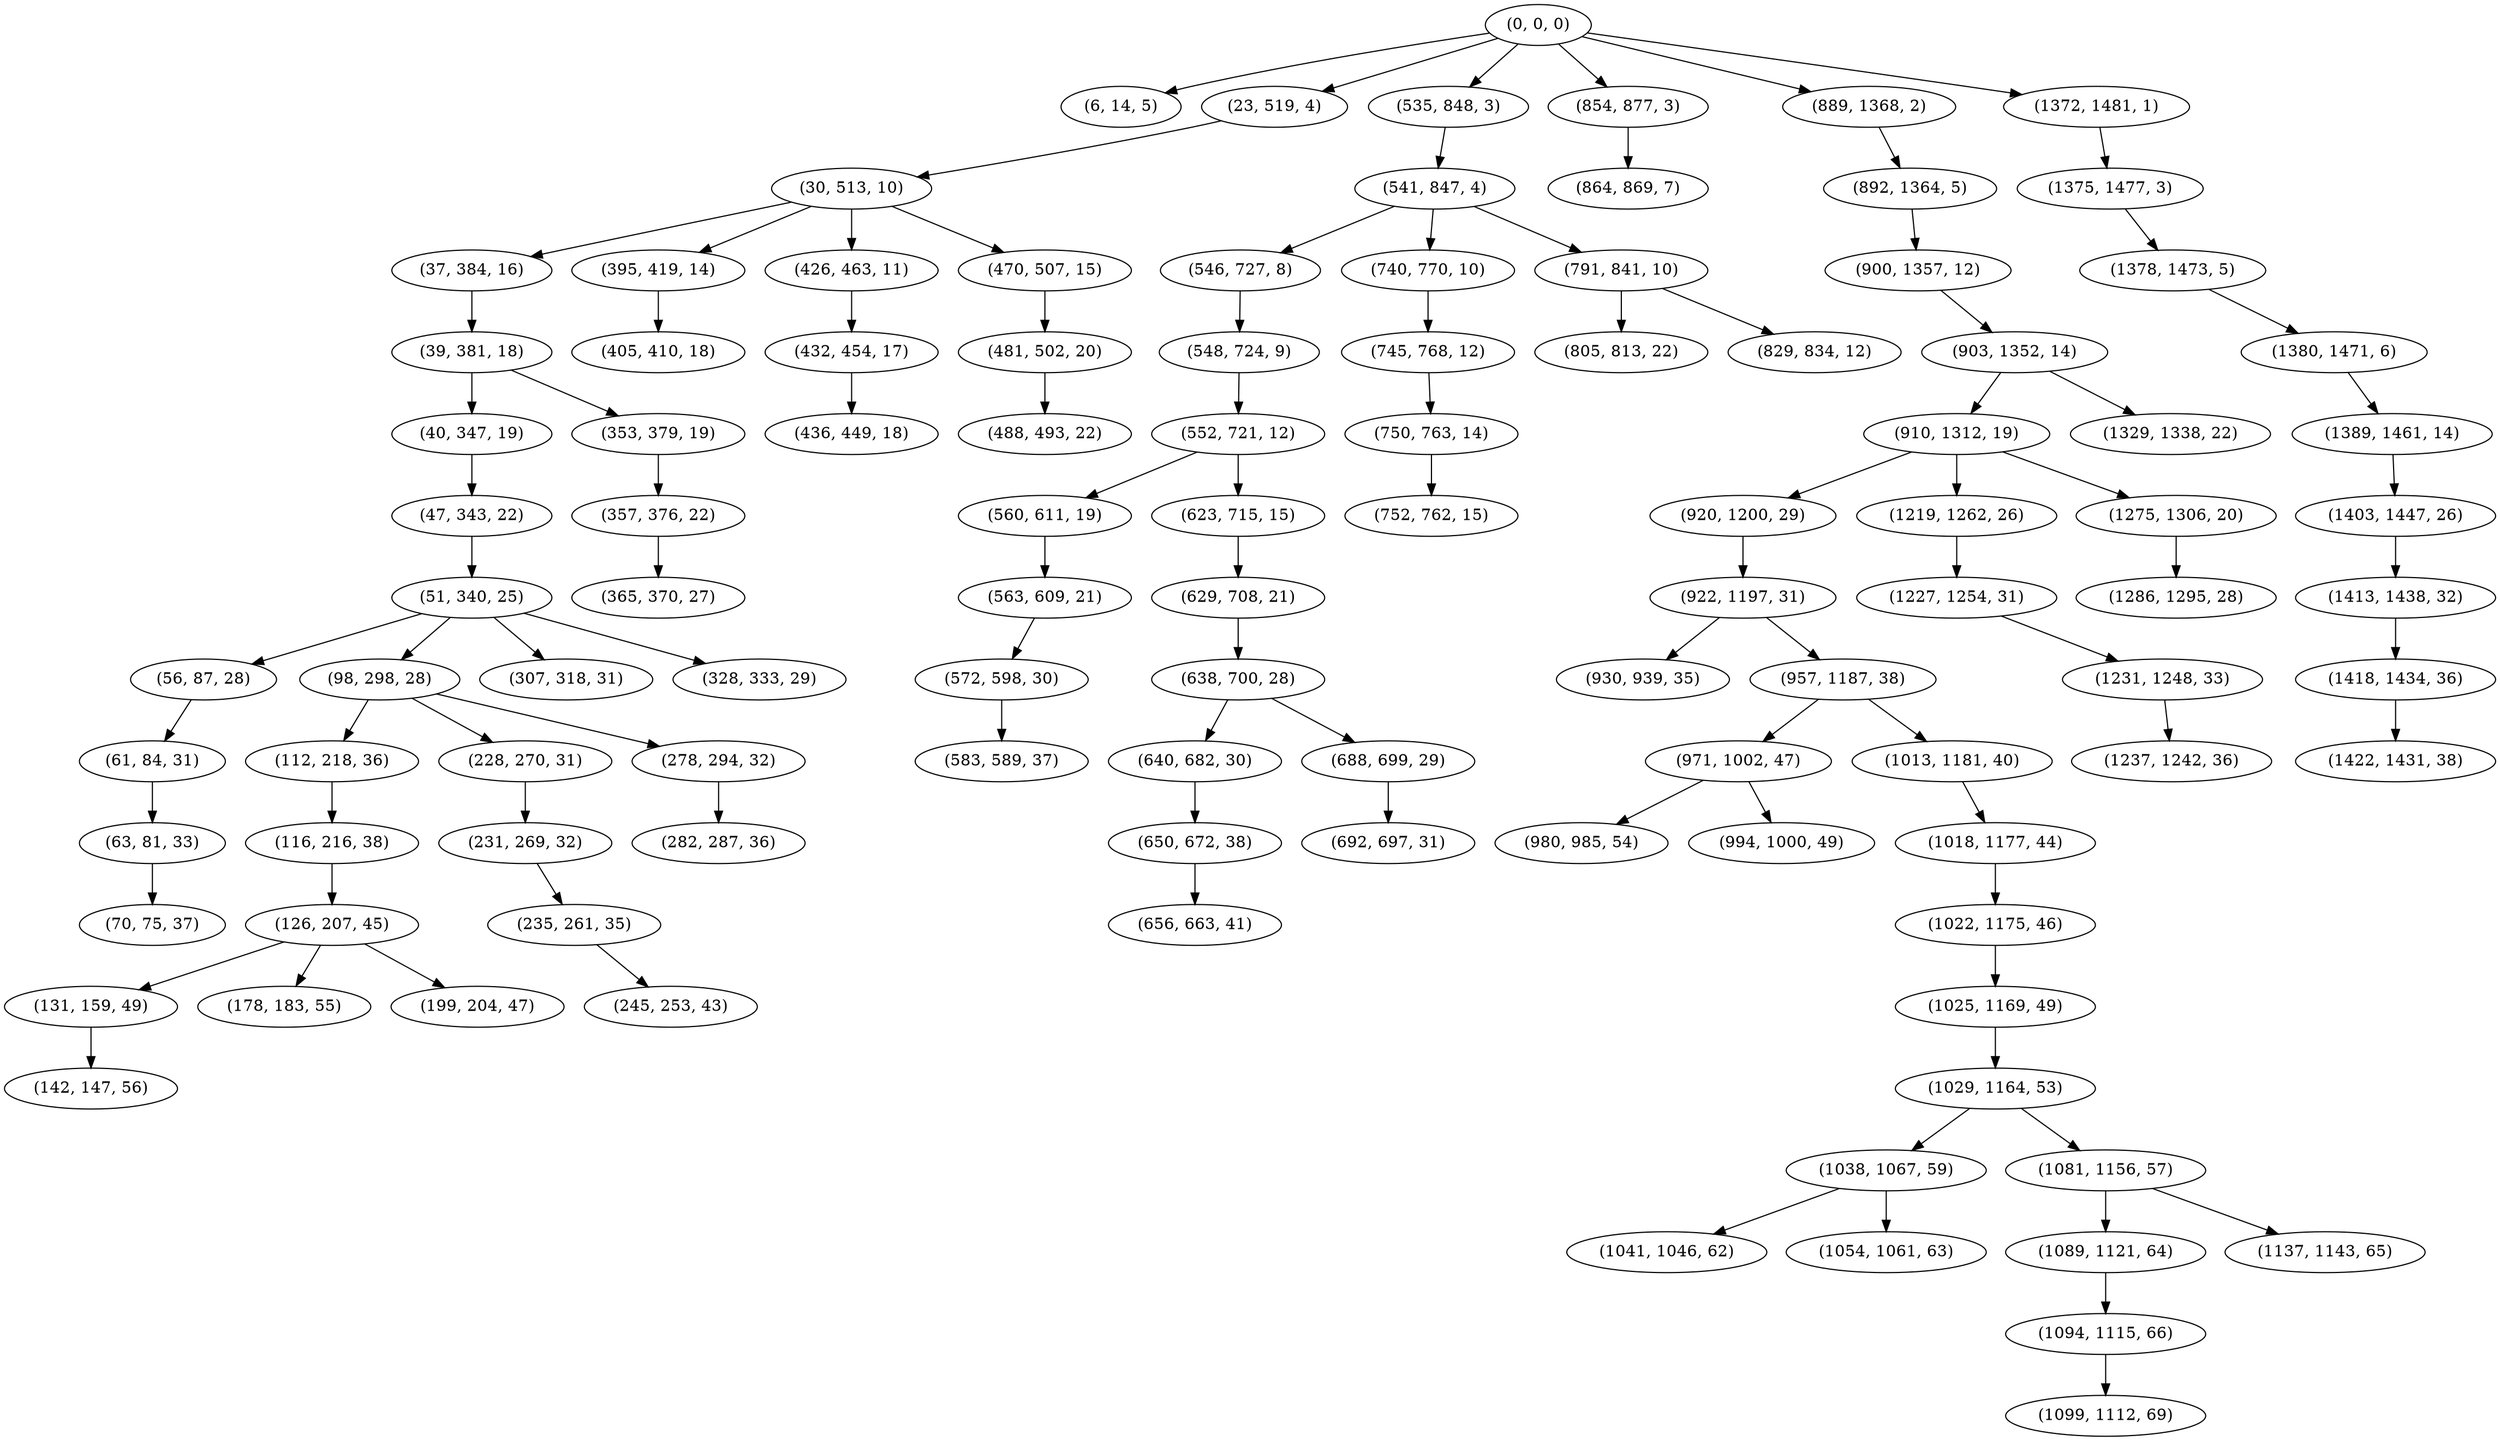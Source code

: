 digraph tree {
    "(0, 0, 0)";
    "(6, 14, 5)";
    "(23, 519, 4)";
    "(30, 513, 10)";
    "(37, 384, 16)";
    "(39, 381, 18)";
    "(40, 347, 19)";
    "(47, 343, 22)";
    "(51, 340, 25)";
    "(56, 87, 28)";
    "(61, 84, 31)";
    "(63, 81, 33)";
    "(70, 75, 37)";
    "(98, 298, 28)";
    "(112, 218, 36)";
    "(116, 216, 38)";
    "(126, 207, 45)";
    "(131, 159, 49)";
    "(142, 147, 56)";
    "(178, 183, 55)";
    "(199, 204, 47)";
    "(228, 270, 31)";
    "(231, 269, 32)";
    "(235, 261, 35)";
    "(245, 253, 43)";
    "(278, 294, 32)";
    "(282, 287, 36)";
    "(307, 318, 31)";
    "(328, 333, 29)";
    "(353, 379, 19)";
    "(357, 376, 22)";
    "(365, 370, 27)";
    "(395, 419, 14)";
    "(405, 410, 18)";
    "(426, 463, 11)";
    "(432, 454, 17)";
    "(436, 449, 18)";
    "(470, 507, 15)";
    "(481, 502, 20)";
    "(488, 493, 22)";
    "(535, 848, 3)";
    "(541, 847, 4)";
    "(546, 727, 8)";
    "(548, 724, 9)";
    "(552, 721, 12)";
    "(560, 611, 19)";
    "(563, 609, 21)";
    "(572, 598, 30)";
    "(583, 589, 37)";
    "(623, 715, 15)";
    "(629, 708, 21)";
    "(638, 700, 28)";
    "(640, 682, 30)";
    "(650, 672, 38)";
    "(656, 663, 41)";
    "(688, 699, 29)";
    "(692, 697, 31)";
    "(740, 770, 10)";
    "(745, 768, 12)";
    "(750, 763, 14)";
    "(752, 762, 15)";
    "(791, 841, 10)";
    "(805, 813, 22)";
    "(829, 834, 12)";
    "(854, 877, 3)";
    "(864, 869, 7)";
    "(889, 1368, 2)";
    "(892, 1364, 5)";
    "(900, 1357, 12)";
    "(903, 1352, 14)";
    "(910, 1312, 19)";
    "(920, 1200, 29)";
    "(922, 1197, 31)";
    "(930, 939, 35)";
    "(957, 1187, 38)";
    "(971, 1002, 47)";
    "(980, 985, 54)";
    "(994, 1000, 49)";
    "(1013, 1181, 40)";
    "(1018, 1177, 44)";
    "(1022, 1175, 46)";
    "(1025, 1169, 49)";
    "(1029, 1164, 53)";
    "(1038, 1067, 59)";
    "(1041, 1046, 62)";
    "(1054, 1061, 63)";
    "(1081, 1156, 57)";
    "(1089, 1121, 64)";
    "(1094, 1115, 66)";
    "(1099, 1112, 69)";
    "(1137, 1143, 65)";
    "(1219, 1262, 26)";
    "(1227, 1254, 31)";
    "(1231, 1248, 33)";
    "(1237, 1242, 36)";
    "(1275, 1306, 20)";
    "(1286, 1295, 28)";
    "(1329, 1338, 22)";
    "(1372, 1481, 1)";
    "(1375, 1477, 3)";
    "(1378, 1473, 5)";
    "(1380, 1471, 6)";
    "(1389, 1461, 14)";
    "(1403, 1447, 26)";
    "(1413, 1438, 32)";
    "(1418, 1434, 36)";
    "(1422, 1431, 38)";
    "(0, 0, 0)" -> "(6, 14, 5)";
    "(0, 0, 0)" -> "(23, 519, 4)";
    "(0, 0, 0)" -> "(535, 848, 3)";
    "(0, 0, 0)" -> "(854, 877, 3)";
    "(0, 0, 0)" -> "(889, 1368, 2)";
    "(0, 0, 0)" -> "(1372, 1481, 1)";
    "(23, 519, 4)" -> "(30, 513, 10)";
    "(30, 513, 10)" -> "(37, 384, 16)";
    "(30, 513, 10)" -> "(395, 419, 14)";
    "(30, 513, 10)" -> "(426, 463, 11)";
    "(30, 513, 10)" -> "(470, 507, 15)";
    "(37, 384, 16)" -> "(39, 381, 18)";
    "(39, 381, 18)" -> "(40, 347, 19)";
    "(39, 381, 18)" -> "(353, 379, 19)";
    "(40, 347, 19)" -> "(47, 343, 22)";
    "(47, 343, 22)" -> "(51, 340, 25)";
    "(51, 340, 25)" -> "(56, 87, 28)";
    "(51, 340, 25)" -> "(98, 298, 28)";
    "(51, 340, 25)" -> "(307, 318, 31)";
    "(51, 340, 25)" -> "(328, 333, 29)";
    "(56, 87, 28)" -> "(61, 84, 31)";
    "(61, 84, 31)" -> "(63, 81, 33)";
    "(63, 81, 33)" -> "(70, 75, 37)";
    "(98, 298, 28)" -> "(112, 218, 36)";
    "(98, 298, 28)" -> "(228, 270, 31)";
    "(98, 298, 28)" -> "(278, 294, 32)";
    "(112, 218, 36)" -> "(116, 216, 38)";
    "(116, 216, 38)" -> "(126, 207, 45)";
    "(126, 207, 45)" -> "(131, 159, 49)";
    "(126, 207, 45)" -> "(178, 183, 55)";
    "(126, 207, 45)" -> "(199, 204, 47)";
    "(131, 159, 49)" -> "(142, 147, 56)";
    "(228, 270, 31)" -> "(231, 269, 32)";
    "(231, 269, 32)" -> "(235, 261, 35)";
    "(235, 261, 35)" -> "(245, 253, 43)";
    "(278, 294, 32)" -> "(282, 287, 36)";
    "(353, 379, 19)" -> "(357, 376, 22)";
    "(357, 376, 22)" -> "(365, 370, 27)";
    "(395, 419, 14)" -> "(405, 410, 18)";
    "(426, 463, 11)" -> "(432, 454, 17)";
    "(432, 454, 17)" -> "(436, 449, 18)";
    "(470, 507, 15)" -> "(481, 502, 20)";
    "(481, 502, 20)" -> "(488, 493, 22)";
    "(535, 848, 3)" -> "(541, 847, 4)";
    "(541, 847, 4)" -> "(546, 727, 8)";
    "(541, 847, 4)" -> "(740, 770, 10)";
    "(541, 847, 4)" -> "(791, 841, 10)";
    "(546, 727, 8)" -> "(548, 724, 9)";
    "(548, 724, 9)" -> "(552, 721, 12)";
    "(552, 721, 12)" -> "(560, 611, 19)";
    "(552, 721, 12)" -> "(623, 715, 15)";
    "(560, 611, 19)" -> "(563, 609, 21)";
    "(563, 609, 21)" -> "(572, 598, 30)";
    "(572, 598, 30)" -> "(583, 589, 37)";
    "(623, 715, 15)" -> "(629, 708, 21)";
    "(629, 708, 21)" -> "(638, 700, 28)";
    "(638, 700, 28)" -> "(640, 682, 30)";
    "(638, 700, 28)" -> "(688, 699, 29)";
    "(640, 682, 30)" -> "(650, 672, 38)";
    "(650, 672, 38)" -> "(656, 663, 41)";
    "(688, 699, 29)" -> "(692, 697, 31)";
    "(740, 770, 10)" -> "(745, 768, 12)";
    "(745, 768, 12)" -> "(750, 763, 14)";
    "(750, 763, 14)" -> "(752, 762, 15)";
    "(791, 841, 10)" -> "(805, 813, 22)";
    "(791, 841, 10)" -> "(829, 834, 12)";
    "(854, 877, 3)" -> "(864, 869, 7)";
    "(889, 1368, 2)" -> "(892, 1364, 5)";
    "(892, 1364, 5)" -> "(900, 1357, 12)";
    "(900, 1357, 12)" -> "(903, 1352, 14)";
    "(903, 1352, 14)" -> "(910, 1312, 19)";
    "(903, 1352, 14)" -> "(1329, 1338, 22)";
    "(910, 1312, 19)" -> "(920, 1200, 29)";
    "(910, 1312, 19)" -> "(1219, 1262, 26)";
    "(910, 1312, 19)" -> "(1275, 1306, 20)";
    "(920, 1200, 29)" -> "(922, 1197, 31)";
    "(922, 1197, 31)" -> "(930, 939, 35)";
    "(922, 1197, 31)" -> "(957, 1187, 38)";
    "(957, 1187, 38)" -> "(971, 1002, 47)";
    "(957, 1187, 38)" -> "(1013, 1181, 40)";
    "(971, 1002, 47)" -> "(980, 985, 54)";
    "(971, 1002, 47)" -> "(994, 1000, 49)";
    "(1013, 1181, 40)" -> "(1018, 1177, 44)";
    "(1018, 1177, 44)" -> "(1022, 1175, 46)";
    "(1022, 1175, 46)" -> "(1025, 1169, 49)";
    "(1025, 1169, 49)" -> "(1029, 1164, 53)";
    "(1029, 1164, 53)" -> "(1038, 1067, 59)";
    "(1029, 1164, 53)" -> "(1081, 1156, 57)";
    "(1038, 1067, 59)" -> "(1041, 1046, 62)";
    "(1038, 1067, 59)" -> "(1054, 1061, 63)";
    "(1081, 1156, 57)" -> "(1089, 1121, 64)";
    "(1081, 1156, 57)" -> "(1137, 1143, 65)";
    "(1089, 1121, 64)" -> "(1094, 1115, 66)";
    "(1094, 1115, 66)" -> "(1099, 1112, 69)";
    "(1219, 1262, 26)" -> "(1227, 1254, 31)";
    "(1227, 1254, 31)" -> "(1231, 1248, 33)";
    "(1231, 1248, 33)" -> "(1237, 1242, 36)";
    "(1275, 1306, 20)" -> "(1286, 1295, 28)";
    "(1372, 1481, 1)" -> "(1375, 1477, 3)";
    "(1375, 1477, 3)" -> "(1378, 1473, 5)";
    "(1378, 1473, 5)" -> "(1380, 1471, 6)";
    "(1380, 1471, 6)" -> "(1389, 1461, 14)";
    "(1389, 1461, 14)" -> "(1403, 1447, 26)";
    "(1403, 1447, 26)" -> "(1413, 1438, 32)";
    "(1413, 1438, 32)" -> "(1418, 1434, 36)";
    "(1418, 1434, 36)" -> "(1422, 1431, 38)";
}
